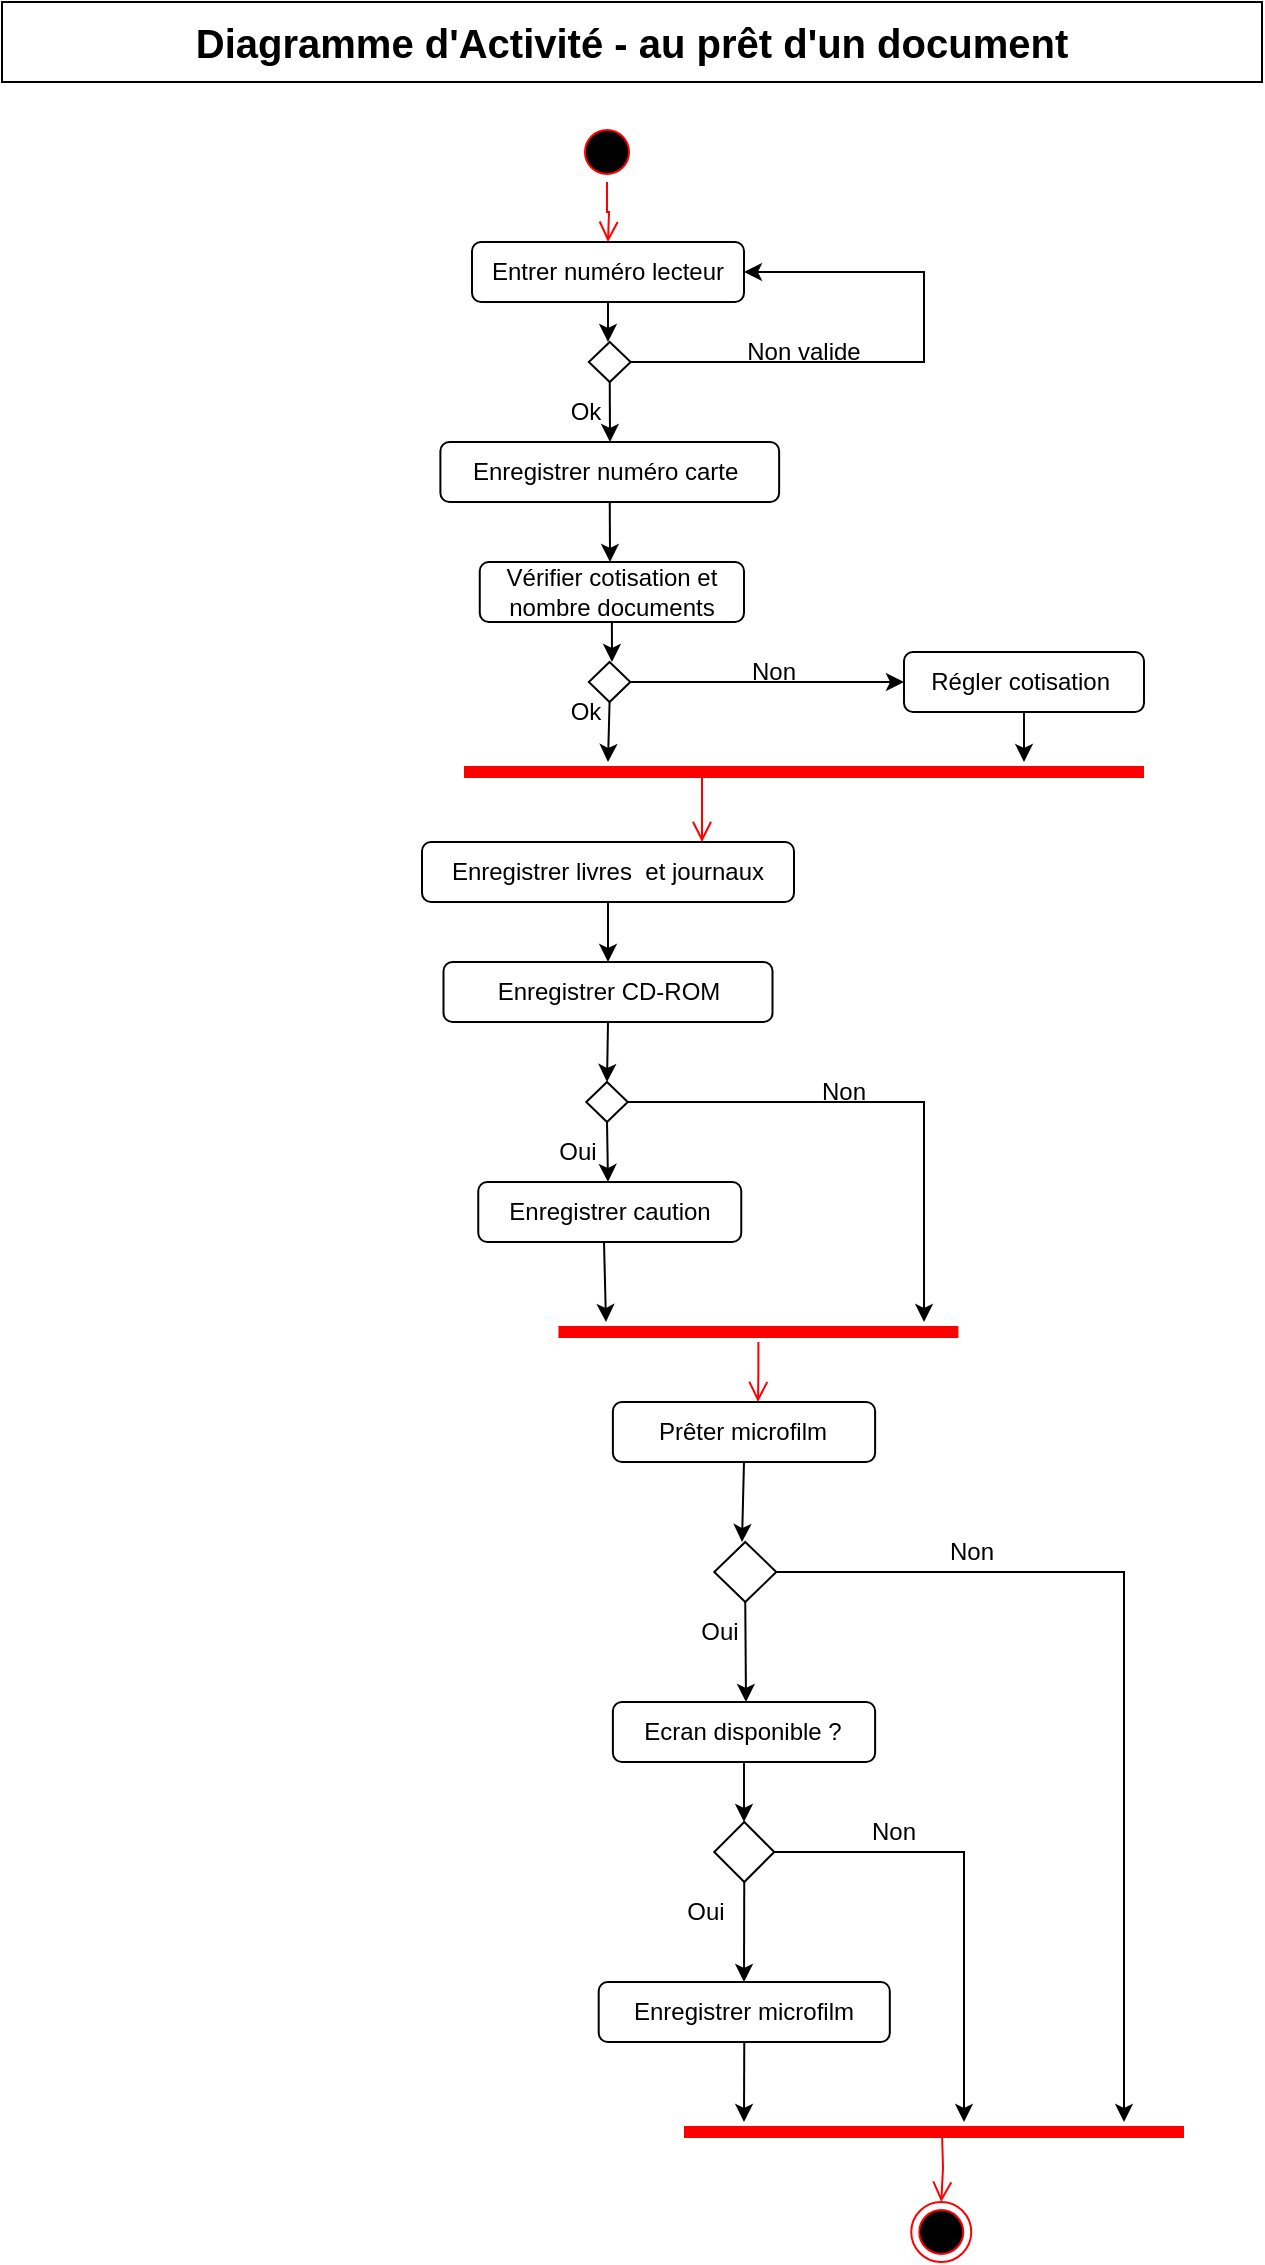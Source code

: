 <mxfile version="16.0.0" type="device"><diagram id="W03rs1NafosmrHCbj1LH" name="Page-1"><mxGraphModel dx="1421" dy="799" grid="1" gridSize="10" guides="1" tooltips="1" connect="1" arrows="1" fold="1" page="1" pageScale="1" pageWidth="827" pageHeight="1169" math="0" shadow="0"><root><mxCell id="0"/><mxCell id="1" parent="0"/><mxCell id="dbq9l_NSkugGvYNq6U3g-3" value="Entrer numéro lecteur" style="rounded=1;whiteSpace=wrap;html=1;" parent="1" vertex="1"><mxGeometry x="334" y="140" width="136" height="30" as="geometry"/></mxCell><mxCell id="dbq9l_NSkugGvYNq6U3g-5" value="Enregistrer numéro carte&amp;nbsp;" style="rounded=1;whiteSpace=wrap;html=1;" parent="1" vertex="1"><mxGeometry x="318.2" y="240" width="169.37" height="30" as="geometry"/></mxCell><mxCell id="dbq9l_NSkugGvYNq6U3g-11" value="" style="rhombus;whiteSpace=wrap;html=1;" parent="1" vertex="1"><mxGeometry x="392.41" y="190" width="20.93" height="20" as="geometry"/></mxCell><mxCell id="dbq9l_NSkugGvYNq6U3g-12" value="" style="endArrow=classic;html=1;rounded=0;exitX=0.5;exitY=1;exitDx=0;exitDy=0;" parent="1" source="dbq9l_NSkugGvYNq6U3g-3" edge="1"><mxGeometry width="50" height="50" relative="1" as="geometry"><mxPoint x="402" y="180" as="sourcePoint"/><mxPoint x="402" y="190" as="targetPoint"/></mxGeometry></mxCell><mxCell id="dbq9l_NSkugGvYNq6U3g-13" value="" style="endArrow=classic;html=1;rounded=0;exitX=1;exitY=0.5;exitDx=0;exitDy=0;entryX=1;entryY=0.5;entryDx=0;entryDy=0;" parent="1" source="dbq9l_NSkugGvYNq6U3g-11" target="dbq9l_NSkugGvYNq6U3g-3" edge="1"><mxGeometry width="50" height="50" relative="1" as="geometry"><mxPoint x="420" y="240" as="sourcePoint"/><mxPoint x="470" y="240" as="targetPoint"/><Array as="points"><mxPoint x="560" y="200"/><mxPoint x="560" y="155"/></Array></mxGeometry></mxCell><mxCell id="dbq9l_NSkugGvYNq6U3g-14" value="Non valide" style="text;html=1;strokeColor=none;fillColor=none;align=center;verticalAlign=middle;whiteSpace=wrap;rounded=0;" parent="1" vertex="1"><mxGeometry x="470" y="180" width="60" height="30" as="geometry"/></mxCell><mxCell id="dbq9l_NSkugGvYNq6U3g-15" value="" style="endArrow=classic;html=1;rounded=0;exitX=0.5;exitY=1;exitDx=0;exitDy=0;" parent="1" source="dbq9l_NSkugGvYNq6U3g-11" edge="1"><mxGeometry width="50" height="50" relative="1" as="geometry"><mxPoint x="390" y="370" as="sourcePoint"/><mxPoint x="403" y="240" as="targetPoint"/></mxGeometry></mxCell><mxCell id="dbq9l_NSkugGvYNq6U3g-16" value="Ok" style="text;html=1;strokeColor=none;fillColor=none;align=center;verticalAlign=middle;whiteSpace=wrap;rounded=0;" parent="1" vertex="1"><mxGeometry x="361" y="210" width="60" height="30" as="geometry"/></mxCell><mxCell id="dbq9l_NSkugGvYNq6U3g-17" value="&lt;font style=&quot;font-size: 20px&quot;&gt;Diagramme d'Activité - au prêt d'un document&lt;/font&gt;" style="rounded=0;whiteSpace=wrap;html=1;fontStyle=1" parent="1" vertex="1"><mxGeometry x="99" y="20" width="630" height="40" as="geometry"/></mxCell><mxCell id="dbq9l_NSkugGvYNq6U3g-21" value="" style="ellipse;html=1;shape=startState;fillColor=#000000;strokeColor=#ff0000;fontSize=20;" parent="1" vertex="1"><mxGeometry x="386.5" y="80" width="30" height="30" as="geometry"/></mxCell><mxCell id="dbq9l_NSkugGvYNq6U3g-22" value="" style="edgeStyle=orthogonalEdgeStyle;html=1;verticalAlign=bottom;endArrow=open;endSize=8;strokeColor=#ff0000;rounded=0;fontSize=20;" parent="1" source="dbq9l_NSkugGvYNq6U3g-21" edge="1"><mxGeometry relative="1" as="geometry"><mxPoint x="402" y="140" as="targetPoint"/></mxGeometry></mxCell><mxCell id="dbq9l_NSkugGvYNq6U3g-25" value="" style="endArrow=classic;html=1;rounded=0;fontSize=20;exitX=0.5;exitY=1;exitDx=0;exitDy=0;" parent="1" source="JnnAHQ8JgWwB9Cob7fLz-2" edge="1"><mxGeometry width="50" height="50" relative="1" as="geometry"><mxPoint x="403" y="350" as="sourcePoint"/><mxPoint x="404" y="350" as="targetPoint"/></mxGeometry></mxCell><mxCell id="dbq9l_NSkugGvYNq6U3g-26" value="&lt;p style=&quot;font-size: 12px;&quot;&gt;&lt;span style=&quot;font-size: 12px ; line-height: 1&quot;&gt;Enregistrer livres&amp;nbsp; et journaux&lt;/span&gt;&lt;/p&gt;" style="rounded=1;whiteSpace=wrap;html=1;fontSize=12;" parent="1" vertex="1"><mxGeometry x="309" y="440" width="186" height="30" as="geometry"/></mxCell><mxCell id="aKAxaq5ZrocMGWCmx6mb-1" value="" style="endArrow=classic;html=1;rounded=0;fontSize=20;entryX=0.5;entryY=0;entryDx=0;entryDy=0;exitX=0.5;exitY=1;exitDx=0;exitDy=0;" parent="1" source="dbq9l_NSkugGvYNq6U3g-26" target="aKAxaq5ZrocMGWCmx6mb-27" edge="1"><mxGeometry width="50" height="50" relative="1" as="geometry"><mxPoint x="402" y="480" as="sourcePoint"/><mxPoint x="400" y="460" as="targetPoint"/></mxGeometry></mxCell><mxCell id="aKAxaq5ZrocMGWCmx6mb-3" value="Oui" style="text;html=1;strokeColor=none;fillColor=none;align=center;verticalAlign=middle;whiteSpace=wrap;rounded=0;fontSize=12;" parent="1" vertex="1"><mxGeometry x="356.5" y="580" width="60" height="30" as="geometry"/></mxCell><mxCell id="aKAxaq5ZrocMGWCmx6mb-9" value="Non" style="text;html=1;strokeColor=none;fillColor=none;align=center;verticalAlign=middle;whiteSpace=wrap;rounded=0;fontSize=12;" parent="1" vertex="1"><mxGeometry x="490" y="550" width="60" height="30" as="geometry"/></mxCell><mxCell id="aKAxaq5ZrocMGWCmx6mb-10" value="Enregistrer caution" style="rounded=1;whiteSpace=wrap;html=1;fontSize=12;" parent="1" vertex="1"><mxGeometry x="337.13" y="610" width="131.5" height="30" as="geometry"/></mxCell><mxCell id="aKAxaq5ZrocMGWCmx6mb-11" value="" style="endArrow=classic;html=1;rounded=0;fontSize=12;exitX=0.5;exitY=1;exitDx=0;exitDy=0;" parent="1" source="aKAxaq5ZrocMGWCmx6mb-25" edge="1"><mxGeometry width="50" height="50" relative="1" as="geometry"><mxPoint x="401" y="650" as="sourcePoint"/><mxPoint x="402" y="610" as="targetPoint"/></mxGeometry></mxCell><mxCell id="aKAxaq5ZrocMGWCmx6mb-13" value="" style="endArrow=classic;html=1;rounded=0;fontSize=12;" parent="1" edge="1"><mxGeometry width="50" height="50" relative="1" as="geometry"><mxPoint x="400" y="640" as="sourcePoint"/><mxPoint x="401" y="680" as="targetPoint"/></mxGeometry></mxCell><mxCell id="aKAxaq5ZrocMGWCmx6mb-17" value="Oui" style="text;html=1;strokeColor=none;fillColor=none;align=center;verticalAlign=middle;whiteSpace=wrap;rounded=0;fontSize=12;" parent="1" vertex="1"><mxGeometry x="427.57" y="820" width="60" height="30" as="geometry"/></mxCell><mxCell id="aKAxaq5ZrocMGWCmx6mb-19" value="Prêter microfilm" style="rounded=1;whiteSpace=wrap;html=1;fontSize=12;" parent="1" vertex="1"><mxGeometry x="404.44" y="720" width="131.12" height="30" as="geometry"/></mxCell><mxCell id="aKAxaq5ZrocMGWCmx6mb-23" value="" style="endArrow=classic;html=1;rounded=0;fontSize=12;entryX=0.5;entryY=0;entryDx=0;entryDy=0;" parent="1" target="aKAxaq5ZrocMGWCmx6mb-25" edge="1"><mxGeometry width="50" height="50" relative="1" as="geometry"><mxPoint x="402" y="530" as="sourcePoint"/><mxPoint x="403" y="530" as="targetPoint"/></mxGeometry></mxCell><mxCell id="aKAxaq5ZrocMGWCmx6mb-25" value="" style="rhombus;whiteSpace=wrap;html=1;fontSize=12;" parent="1" vertex="1"><mxGeometry x="391.13" y="560" width="20.75" height="20" as="geometry"/></mxCell><mxCell id="aKAxaq5ZrocMGWCmx6mb-26" value="" style="endArrow=classic;html=1;rounded=0;fontSize=12;exitX=1;exitY=0.5;exitDx=0;exitDy=0;entryX=0.914;entryY=0;entryDx=0;entryDy=0;entryPerimeter=0;" parent="1" source="aKAxaq5ZrocMGWCmx6mb-25" target="aKAxaq5ZrocMGWCmx6mb-36" edge="1"><mxGeometry width="50" height="50" relative="1" as="geometry"><mxPoint x="420.25" y="624.5" as="sourcePoint"/><mxPoint x="550" y="750" as="targetPoint"/><Array as="points"><mxPoint x="560" y="570"/></Array></mxGeometry></mxCell><mxCell id="aKAxaq5ZrocMGWCmx6mb-27" value="Enregistrer CD-ROM" style="rounded=1;whiteSpace=wrap;html=1;fontSize=12;" parent="1" vertex="1"><mxGeometry x="319.75" y="500" width="164.5" height="30" as="geometry"/></mxCell><mxCell id="aKAxaq5ZrocMGWCmx6mb-29" value="" style="endArrow=classic;html=1;rounded=0;fontSize=12;exitX=0.5;exitY=1;exitDx=0;exitDy=0;" parent="1" source="aKAxaq5ZrocMGWCmx6mb-19" edge="1"><mxGeometry width="50" height="50" relative="1" as="geometry"><mxPoint x="469" y="830" as="sourcePoint"/><mxPoint x="469" y="790" as="targetPoint"/></mxGeometry></mxCell><mxCell id="aKAxaq5ZrocMGWCmx6mb-30" value="" style="rhombus;whiteSpace=wrap;html=1;fontSize=12;" parent="1" vertex="1"><mxGeometry x="455.13" y="790" width="31" height="30" as="geometry"/></mxCell><mxCell id="aKAxaq5ZrocMGWCmx6mb-31" value="Ecran disponible ?" style="rounded=1;whiteSpace=wrap;html=1;fontSize=12;" parent="1" vertex="1"><mxGeometry x="404.44" y="870" width="131.12" height="30" as="geometry"/></mxCell><mxCell id="aKAxaq5ZrocMGWCmx6mb-33" value="" style="endArrow=classic;html=1;rounded=0;fontSize=12;exitX=0.5;exitY=1;exitDx=0;exitDy=0;" parent="1" source="aKAxaq5ZrocMGWCmx6mb-30" edge="1"><mxGeometry width="50" height="50" relative="1" as="geometry"><mxPoint x="402" y="1000" as="sourcePoint"/><mxPoint x="471" y="870" as="targetPoint"/></mxGeometry></mxCell><mxCell id="aKAxaq5ZrocMGWCmx6mb-34" value="" style="endArrow=classic;html=1;rounded=0;fontSize=12;exitX=1;exitY=0.5;exitDx=0;exitDy=0;" parent="1" source="aKAxaq5ZrocMGWCmx6mb-30" edge="1"><mxGeometry width="50" height="50" relative="1" as="geometry"><mxPoint x="390" y="700" as="sourcePoint"/><mxPoint x="660" y="1080" as="targetPoint"/><Array as="points"><mxPoint x="660" y="805"/></Array></mxGeometry></mxCell><mxCell id="aKAxaq5ZrocMGWCmx6mb-36" value="" style="shape=line;html=1;strokeWidth=6;strokeColor=#ff0000;fontSize=12;" parent="1" vertex="1"><mxGeometry x="377.22" y="680" width="200" height="10" as="geometry"/></mxCell><mxCell id="aKAxaq5ZrocMGWCmx6mb-37" value="" style="edgeStyle=orthogonalEdgeStyle;html=1;verticalAlign=bottom;endArrow=open;endSize=8;strokeColor=#ff0000;rounded=0;fontSize=12;" parent="1" source="aKAxaq5ZrocMGWCmx6mb-36" edge="1"><mxGeometry relative="1" as="geometry"><mxPoint x="477" y="720" as="targetPoint"/></mxGeometry></mxCell><mxCell id="aKAxaq5ZrocMGWCmx6mb-39" value="" style="endArrow=classic;html=1;rounded=0;fontSize=12;exitX=0.5;exitY=1;exitDx=0;exitDy=0;" parent="1" source="aKAxaq5ZrocMGWCmx6mb-31" edge="1"><mxGeometry width="50" height="50" relative="1" as="geometry"><mxPoint x="472" y="960" as="sourcePoint"/><mxPoint x="470" y="930" as="targetPoint"/></mxGeometry></mxCell><mxCell id="aKAxaq5ZrocMGWCmx6mb-41" value="Non" style="text;html=1;strokeColor=none;fillColor=none;align=center;verticalAlign=middle;whiteSpace=wrap;rounded=0;fontSize=12;" parent="1" vertex="1"><mxGeometry x="553.63" y="780" width="60" height="30" as="geometry"/></mxCell><mxCell id="aKAxaq5ZrocMGWCmx6mb-43" value="Oui" style="text;html=1;strokeColor=none;fillColor=none;align=center;verticalAlign=middle;whiteSpace=wrap;rounded=0;fontSize=12;" parent="1" vertex="1"><mxGeometry x="421" y="960" width="60" height="30" as="geometry"/></mxCell><mxCell id="aKAxaq5ZrocMGWCmx6mb-44" value="" style="endArrow=classic;html=1;rounded=0;fontSize=12;exitX=1;exitY=0.5;exitDx=0;exitDy=0;" parent="1" source="aKAxaq5ZrocMGWCmx6mb-49" edge="1"><mxGeometry width="50" height="50" relative="1" as="geometry"><mxPoint x="390" y="880" as="sourcePoint"/><mxPoint x="580" y="1080" as="targetPoint"/><Array as="points"><mxPoint x="580" y="945"/></Array></mxGeometry></mxCell><mxCell id="aKAxaq5ZrocMGWCmx6mb-45" value="" style="endArrow=classic;html=1;rounded=0;fontSize=12;exitX=0.5;exitY=1;exitDx=0;exitDy=0;" parent="1" source="aKAxaq5ZrocMGWCmx6mb-49" edge="1"><mxGeometry width="50" height="50" relative="1" as="geometry"><mxPoint x="475" y="1020" as="sourcePoint"/><mxPoint x="470" y="1010" as="targetPoint"/></mxGeometry></mxCell><mxCell id="aKAxaq5ZrocMGWCmx6mb-49" value="" style="rhombus;whiteSpace=wrap;html=1;fontSize=12;" parent="1" vertex="1"><mxGeometry x="455.13" y="930" width="30" height="30" as="geometry"/></mxCell><mxCell id="aKAxaq5ZrocMGWCmx6mb-50" value="Enregistrer microfilm" style="rounded=1;whiteSpace=wrap;html=1;fontSize=12;" parent="1" vertex="1"><mxGeometry x="397.35" y="1010" width="145.56" height="30" as="geometry"/></mxCell><mxCell id="aKAxaq5ZrocMGWCmx6mb-51" value="" style="endArrow=classic;html=1;rounded=0;fontSize=12;exitX=0.5;exitY=1;exitDx=0;exitDy=0;" parent="1" source="aKAxaq5ZrocMGWCmx6mb-50" edge="1"><mxGeometry width="50" height="50" relative="1" as="geometry"><mxPoint x="390" y="1090" as="sourcePoint"/><mxPoint x="470" y="1080" as="targetPoint"/></mxGeometry></mxCell><mxCell id="aKAxaq5ZrocMGWCmx6mb-57" value="Non" style="text;html=1;strokeColor=none;fillColor=none;align=center;verticalAlign=middle;whiteSpace=wrap;rounded=0;fontSize=12;" parent="1" vertex="1"><mxGeometry x="515.13" y="920" width="60" height="30" as="geometry"/></mxCell><mxCell id="aKAxaq5ZrocMGWCmx6mb-62" value="" style="shape=line;html=1;strokeWidth=6;strokeColor=#ff0000;fontSize=12;" parent="1" vertex="1"><mxGeometry x="440" y="1080" width="250" height="10" as="geometry"/></mxCell><mxCell id="aKAxaq5ZrocMGWCmx6mb-63" value="" style="edgeStyle=orthogonalEdgeStyle;html=1;verticalAlign=bottom;endArrow=open;endSize=8;strokeColor=#ff0000;rounded=0;fontSize=12;entryX=0.5;entryY=0;entryDx=0;entryDy=0;" parent="1" target="aKAxaq5ZrocMGWCmx6mb-64" edge="1"><mxGeometry relative="1" as="geometry"><mxPoint x="569" y="1120" as="targetPoint"/><mxPoint x="569" y="1085" as="sourcePoint"/></mxGeometry></mxCell><mxCell id="aKAxaq5ZrocMGWCmx6mb-64" value="" style="ellipse;html=1;shape=endState;fillColor=#000000;strokeColor=#ff0000;fontSize=12;" parent="1" vertex="1"><mxGeometry x="553.63" y="1120" width="30" height="30" as="geometry"/></mxCell><mxCell id="JnnAHQ8JgWwB9Cob7fLz-2" value="&lt;font style=&quot;font-size: 12px&quot;&gt;Vérifier cotisation et nombre documents&lt;/font&gt;" style="rounded=1;whiteSpace=wrap;html=1;fontSize=12;" parent="1" vertex="1"><mxGeometry x="337.88" y="300" width="132.12" height="30" as="geometry"/></mxCell><mxCell id="JnnAHQ8JgWwB9Cob7fLz-4" value="" style="endArrow=classic;html=1;rounded=0;fontSize=12;exitX=0.5;exitY=1;exitDx=0;exitDy=0;" parent="1" source="dbq9l_NSkugGvYNq6U3g-5" edge="1"><mxGeometry width="50" height="50" relative="1" as="geometry"><mxPoint x="400" y="290" as="sourcePoint"/><mxPoint x="403" y="300" as="targetPoint"/></mxGeometry></mxCell><mxCell id="JnnAHQ8JgWwB9Cob7fLz-5" value="" style="rhombus;whiteSpace=wrap;html=1;fontSize=12;" parent="1" vertex="1"><mxGeometry x="392.41" y="350" width="20.75" height="20" as="geometry"/></mxCell><mxCell id="JnnAHQ8JgWwB9Cob7fLz-7" value="" style="endArrow=classic;html=1;rounded=0;fontSize=12;exitX=0.5;exitY=1;exitDx=0;exitDy=0;" parent="1" source="JnnAHQ8JgWwB9Cob7fLz-5" edge="1"><mxGeometry width="50" height="50" relative="1" as="geometry"><mxPoint x="390" y="490" as="sourcePoint"/><mxPoint x="402" y="400" as="targetPoint"/></mxGeometry></mxCell><mxCell id="JnnAHQ8JgWwB9Cob7fLz-9" value="" style="endArrow=classic;html=1;rounded=0;fontSize=12;exitX=1;exitY=0.5;exitDx=0;exitDy=0;entryX=0;entryY=0.5;entryDx=0;entryDy=0;" parent="1" source="JnnAHQ8JgWwB9Cob7fLz-5" target="JnnAHQ8JgWwB9Cob7fLz-10" edge="1"><mxGeometry width="50" height="50" relative="1" as="geometry"><mxPoint x="420" y="370" as="sourcePoint"/><mxPoint x="540" y="370" as="targetPoint"/></mxGeometry></mxCell><mxCell id="JnnAHQ8JgWwB9Cob7fLz-10" value="Régler cotisation&amp;nbsp;" style="rounded=1;whiteSpace=wrap;html=1;fontSize=12;" parent="1" vertex="1"><mxGeometry x="550" y="345" width="120" height="30" as="geometry"/></mxCell><mxCell id="JnnAHQ8JgWwB9Cob7fLz-11" value="" style="endArrow=classic;html=1;rounded=0;fontSize=12;exitX=0.5;exitY=1;exitDx=0;exitDy=0;" parent="1" source="JnnAHQ8JgWwB9Cob7fLz-10" edge="1"><mxGeometry width="50" height="50" relative="1" as="geometry"><mxPoint x="390" y="430" as="sourcePoint"/><mxPoint x="610" y="400" as="targetPoint"/></mxGeometry></mxCell><mxCell id="JnnAHQ8JgWwB9Cob7fLz-14" value="" style="shape=line;html=1;strokeWidth=6;strokeColor=#ff0000;fontSize=12;" parent="1" vertex="1"><mxGeometry x="330" y="400" width="340" height="10" as="geometry"/></mxCell><mxCell id="JnnAHQ8JgWwB9Cob7fLz-15" value="" style="edgeStyle=orthogonalEdgeStyle;html=1;verticalAlign=bottom;endArrow=open;endSize=8;strokeColor=#ff0000;rounded=0;fontSize=12;" parent="1" edge="1"><mxGeometry relative="1" as="geometry"><mxPoint x="449" y="440" as="targetPoint"/><mxPoint x="449" y="405" as="sourcePoint"/></mxGeometry></mxCell><mxCell id="JnnAHQ8JgWwB9Cob7fLz-17" value="Ok" style="text;html=1;strokeColor=none;fillColor=none;align=center;verticalAlign=middle;whiteSpace=wrap;rounded=0;fontSize=12;" parent="1" vertex="1"><mxGeometry x="361" y="360" width="60" height="30" as="geometry"/></mxCell><mxCell id="JnnAHQ8JgWwB9Cob7fLz-18" value="Non" style="text;html=1;strokeColor=none;fillColor=none;align=center;verticalAlign=middle;whiteSpace=wrap;rounded=0;fontSize=12;" parent="1" vertex="1"><mxGeometry x="455.13" y="340" width="60" height="30" as="geometry"/></mxCell></root></mxGraphModel></diagram></mxfile>